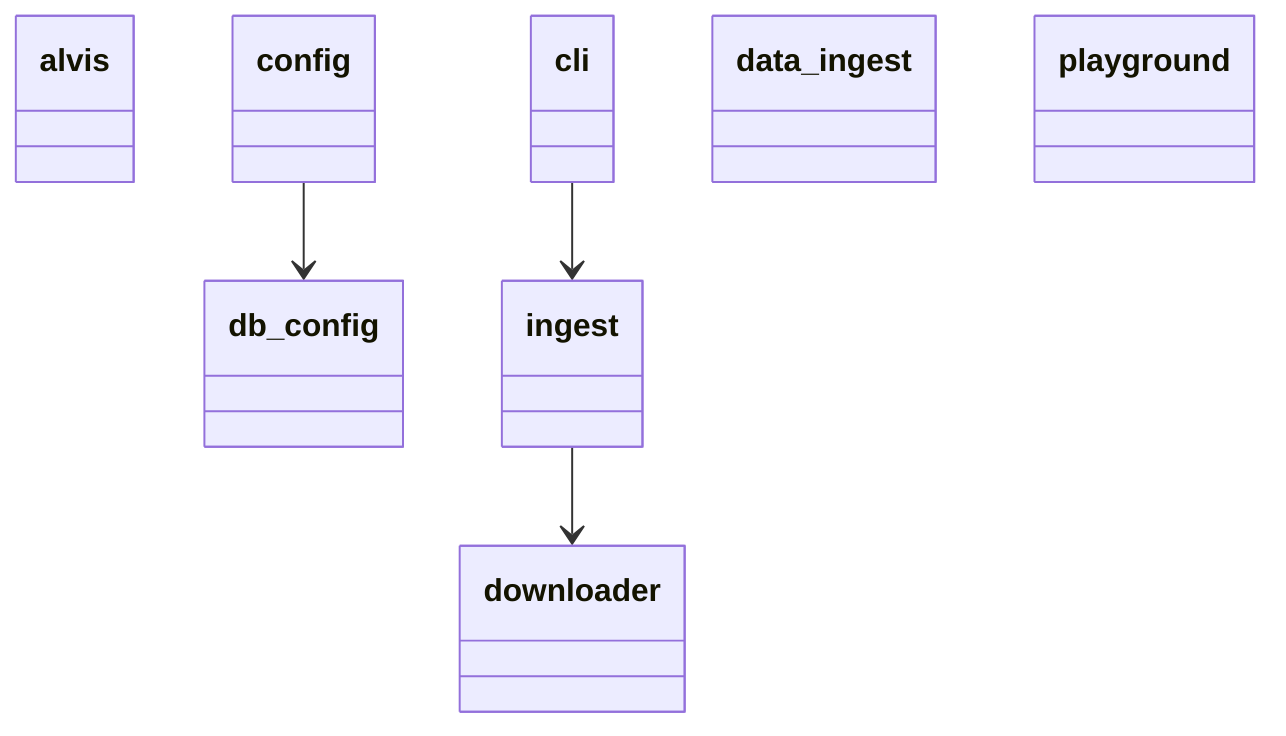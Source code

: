 classDiagram
  class alvis {
  }
  class cli {
  }
  class config {
  }
  class db_config {
  }
  class data_ingest {
  }
  class downloader {
  }
  class ingest {
  }
  class playground {
  }
  cli --> ingest
  config --> db_config
  ingest --> downloader